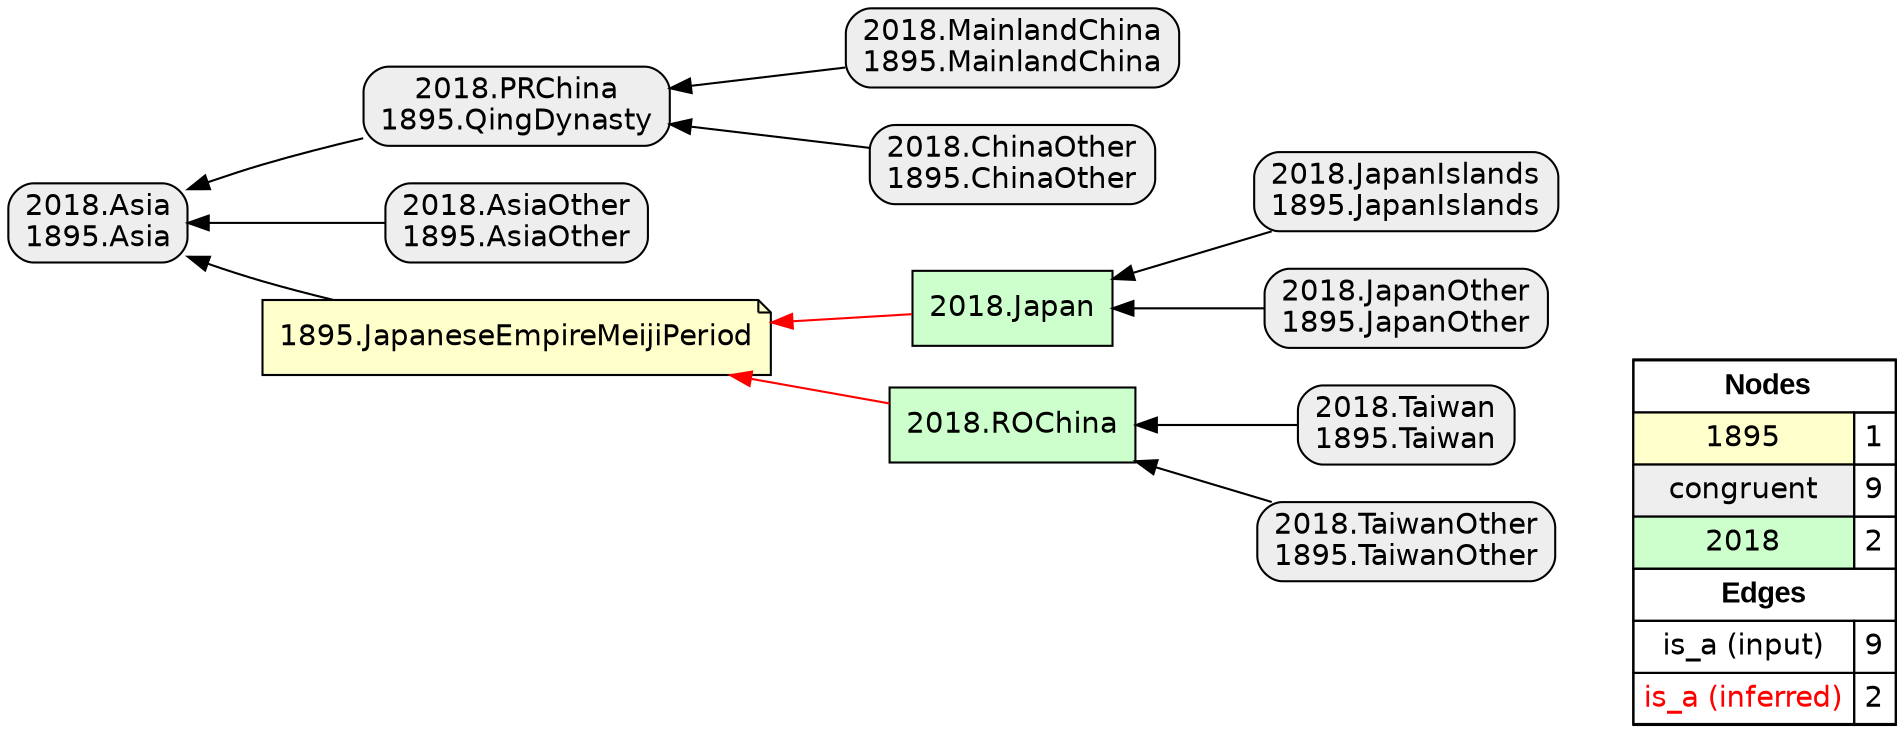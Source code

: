 digraph{
rankdir=RL
node[shape=note style=filled fillcolor="#FFFFCC" fontname="helvetica"] 
"1895.JapaneseEmpireMeijiPeriod"
node[shape=box style="filled,rounded" fillcolor="#EEEEEE" fontname="helvetica"] 
"2018.PRChina\n1895.QingDynasty"
"2018.Taiwan\n1895.Taiwan"
"2018.Asia\n1895.Asia"
"2018.TaiwanOther\n1895.TaiwanOther"
"2018.MainlandChina\n1895.MainlandChina"
"2018.ChinaOther\n1895.ChinaOther"
"2018.JapanIslands\n1895.JapanIslands"
"2018.JapanOther\n1895.JapanOther"
"2018.AsiaOther\n1895.AsiaOther"
node[shape=box style=filled fillcolor="#CCFFCC" fontname="helvetica"] 
"2018.Japan"
"2018.ROChina"
edge[arrowhead=normal style=dotted color="#000000" constraint=true penwidth=1]
edge[arrowhead=normal style=solid color="#000000" constraint=true penwidth=1]
"2018.JapanIslands\n1895.JapanIslands" -> "2018.Japan"
"2018.PRChina\n1895.QingDynasty" -> "2018.Asia\n1895.Asia"
"2018.ChinaOther\n1895.ChinaOther" -> "2018.PRChina\n1895.QingDynasty"
"2018.AsiaOther\n1895.AsiaOther" -> "2018.Asia\n1895.Asia"
"2018.TaiwanOther\n1895.TaiwanOther" -> "2018.ROChina"
"2018.JapanOther\n1895.JapanOther" -> "2018.Japan"
"2018.MainlandChina\n1895.MainlandChina" -> "2018.PRChina\n1895.QingDynasty"
"2018.Taiwan\n1895.Taiwan" -> "2018.ROChina"
"1895.JapaneseEmpireMeijiPeriod" -> "2018.Asia\n1895.Asia"
edge[arrowhead=normal style=solid color="#FF0000" constraint=true penwidth=1]
"2018.Japan" -> "1895.JapaneseEmpireMeijiPeriod"
"2018.ROChina" -> "1895.JapaneseEmpireMeijiPeriod"
node[shape=box] 
{rank=source Legend [fillcolor= white margin=0 label=< 
 <TABLE BORDER="0" CELLBORDER="1" CELLSPACING="0" CELLPADDING="4"> 
<TR> <TD COLSPAN="2"><font face="Arial Black"> Nodes</font></TD> </TR> 
<TR> 
 <TD bgcolor="#FFFFCC" fontname="helvetica">1895</TD> 
 <TD>1</TD> 
 </TR> 
<TR> 
 <TD bgcolor="#EEEEEE" fontname="helvetica">congruent</TD> 
 <TD>9</TD> 
 </TR> 
<TR> 
 <TD bgcolor="#CCFFCC" fontname="helvetica">2018</TD> 
 <TD>2</TD> 
 </TR> 
<TR> <TD COLSPAN="2"><font face = "Arial Black"> Edges </font></TD> </TR> 
<TR> 
 <TD><font color ="#000000">is_a (input)</font></TD><TD>9</TD>
</TR>
<TR> 
 <TD><font color ="#FF0000">is_a (inferred)</font></TD><TD>2</TD>
</TR>
</TABLE> 
 >] } 
}